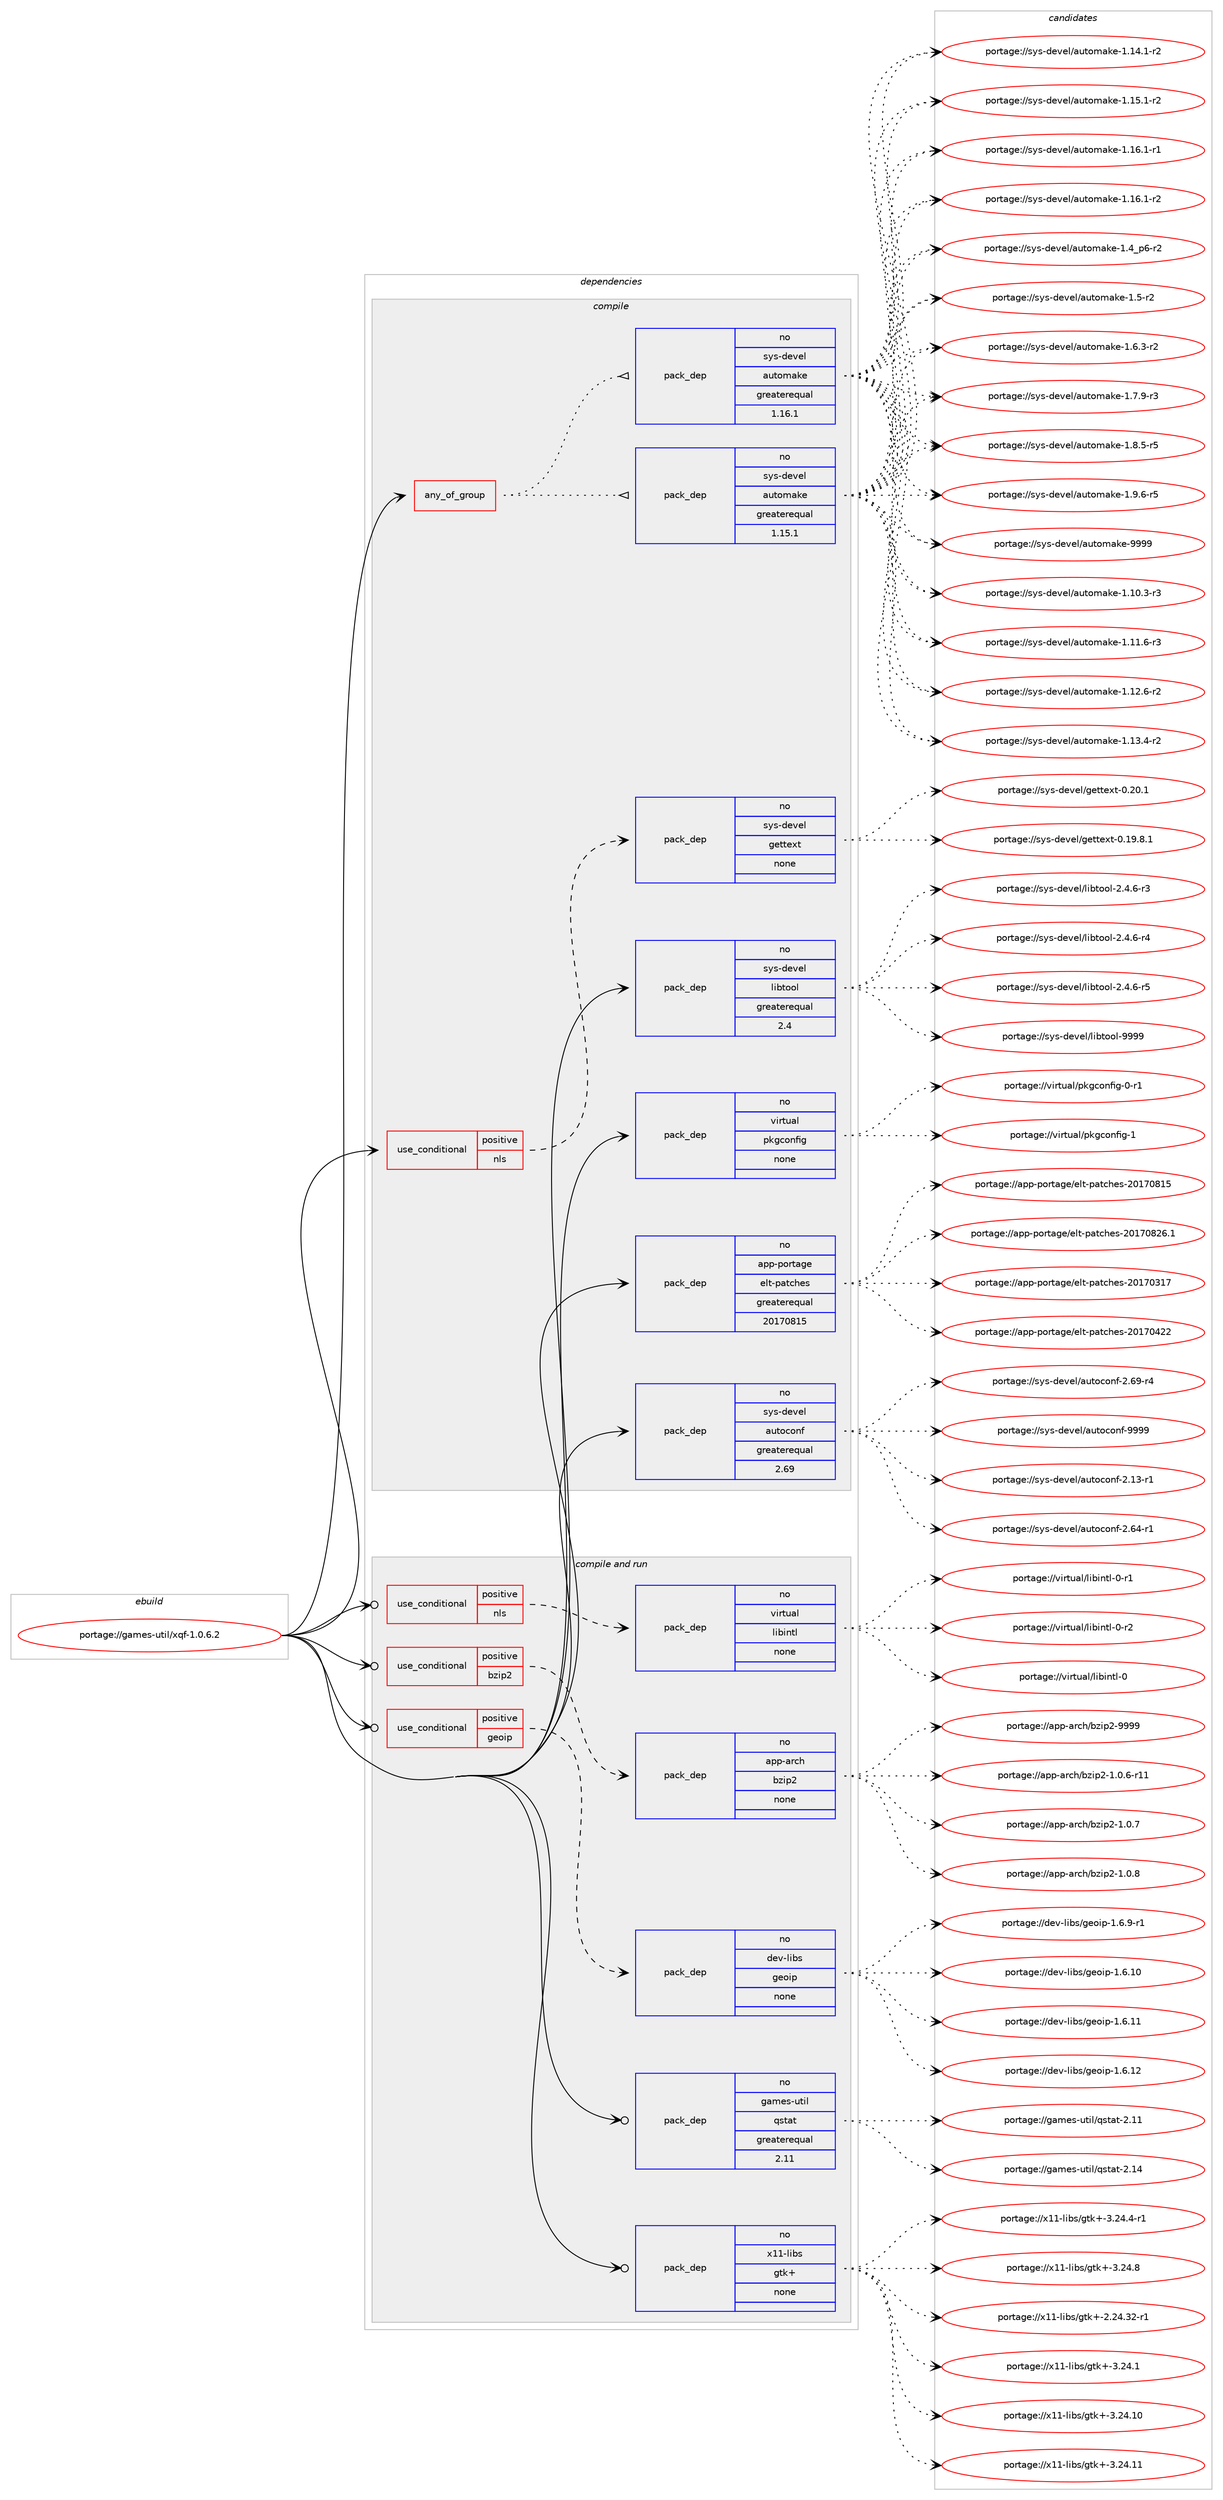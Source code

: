 digraph prolog {

# *************
# Graph options
# *************

newrank=true;
concentrate=true;
compound=true;
graph [rankdir=LR,fontname=Helvetica,fontsize=10,ranksep=1.5];#, ranksep=2.5, nodesep=0.2];
edge  [arrowhead=vee];
node  [fontname=Helvetica,fontsize=10];

# **********
# The ebuild
# **********

subgraph cluster_leftcol {
color=gray;
rank=same;
label=<<i>ebuild</i>>;
id [label="portage://games-util/xqf-1.0.6.2", color=red, width=4, href="../games-util/xqf-1.0.6.2.svg"];
}

# ****************
# The dependencies
# ****************

subgraph cluster_midcol {
color=gray;
label=<<i>dependencies</i>>;
subgraph cluster_compile {
fillcolor="#eeeeee";
style=filled;
label=<<i>compile</i>>;
subgraph any3971 {
dependency277865 [label=<<TABLE BORDER="0" CELLBORDER="1" CELLSPACING="0" CELLPADDING="4"><TR><TD CELLPADDING="10">any_of_group</TD></TR></TABLE>>, shape=none, color=red];subgraph pack199901 {
dependency277866 [label=<<TABLE BORDER="0" CELLBORDER="1" CELLSPACING="0" CELLPADDING="4" WIDTH="220"><TR><TD ROWSPAN="6" CELLPADDING="30">pack_dep</TD></TR><TR><TD WIDTH="110">no</TD></TR><TR><TD>sys-devel</TD></TR><TR><TD>automake</TD></TR><TR><TD>greaterequal</TD></TR><TR><TD>1.16.1</TD></TR></TABLE>>, shape=none, color=blue];
}
dependency277865:e -> dependency277866:w [weight=20,style="dotted",arrowhead="oinv"];
subgraph pack199902 {
dependency277867 [label=<<TABLE BORDER="0" CELLBORDER="1" CELLSPACING="0" CELLPADDING="4" WIDTH="220"><TR><TD ROWSPAN="6" CELLPADDING="30">pack_dep</TD></TR><TR><TD WIDTH="110">no</TD></TR><TR><TD>sys-devel</TD></TR><TR><TD>automake</TD></TR><TR><TD>greaterequal</TD></TR><TR><TD>1.15.1</TD></TR></TABLE>>, shape=none, color=blue];
}
dependency277865:e -> dependency277867:w [weight=20,style="dotted",arrowhead="oinv"];
}
id:e -> dependency277865:w [weight=20,style="solid",arrowhead="vee"];
subgraph cond73917 {
dependency277868 [label=<<TABLE BORDER="0" CELLBORDER="1" CELLSPACING="0" CELLPADDING="4"><TR><TD ROWSPAN="3" CELLPADDING="10">use_conditional</TD></TR><TR><TD>positive</TD></TR><TR><TD>nls</TD></TR></TABLE>>, shape=none, color=red];
subgraph pack199903 {
dependency277869 [label=<<TABLE BORDER="0" CELLBORDER="1" CELLSPACING="0" CELLPADDING="4" WIDTH="220"><TR><TD ROWSPAN="6" CELLPADDING="30">pack_dep</TD></TR><TR><TD WIDTH="110">no</TD></TR><TR><TD>sys-devel</TD></TR><TR><TD>gettext</TD></TR><TR><TD>none</TD></TR><TR><TD></TD></TR></TABLE>>, shape=none, color=blue];
}
dependency277868:e -> dependency277869:w [weight=20,style="dashed",arrowhead="vee"];
}
id:e -> dependency277868:w [weight=20,style="solid",arrowhead="vee"];
subgraph pack199904 {
dependency277870 [label=<<TABLE BORDER="0" CELLBORDER="1" CELLSPACING="0" CELLPADDING="4" WIDTH="220"><TR><TD ROWSPAN="6" CELLPADDING="30">pack_dep</TD></TR><TR><TD WIDTH="110">no</TD></TR><TR><TD>app-portage</TD></TR><TR><TD>elt-patches</TD></TR><TR><TD>greaterequal</TD></TR><TR><TD>20170815</TD></TR></TABLE>>, shape=none, color=blue];
}
id:e -> dependency277870:w [weight=20,style="solid",arrowhead="vee"];
subgraph pack199905 {
dependency277871 [label=<<TABLE BORDER="0" CELLBORDER="1" CELLSPACING="0" CELLPADDING="4" WIDTH="220"><TR><TD ROWSPAN="6" CELLPADDING="30">pack_dep</TD></TR><TR><TD WIDTH="110">no</TD></TR><TR><TD>sys-devel</TD></TR><TR><TD>autoconf</TD></TR><TR><TD>greaterequal</TD></TR><TR><TD>2.69</TD></TR></TABLE>>, shape=none, color=blue];
}
id:e -> dependency277871:w [weight=20,style="solid",arrowhead="vee"];
subgraph pack199906 {
dependency277872 [label=<<TABLE BORDER="0" CELLBORDER="1" CELLSPACING="0" CELLPADDING="4" WIDTH="220"><TR><TD ROWSPAN="6" CELLPADDING="30">pack_dep</TD></TR><TR><TD WIDTH="110">no</TD></TR><TR><TD>sys-devel</TD></TR><TR><TD>libtool</TD></TR><TR><TD>greaterequal</TD></TR><TR><TD>2.4</TD></TR></TABLE>>, shape=none, color=blue];
}
id:e -> dependency277872:w [weight=20,style="solid",arrowhead="vee"];
subgraph pack199907 {
dependency277873 [label=<<TABLE BORDER="0" CELLBORDER="1" CELLSPACING="0" CELLPADDING="4" WIDTH="220"><TR><TD ROWSPAN="6" CELLPADDING="30">pack_dep</TD></TR><TR><TD WIDTH="110">no</TD></TR><TR><TD>virtual</TD></TR><TR><TD>pkgconfig</TD></TR><TR><TD>none</TD></TR><TR><TD></TD></TR></TABLE>>, shape=none, color=blue];
}
id:e -> dependency277873:w [weight=20,style="solid",arrowhead="vee"];
}
subgraph cluster_compileandrun {
fillcolor="#eeeeee";
style=filled;
label=<<i>compile and run</i>>;
subgraph cond73918 {
dependency277874 [label=<<TABLE BORDER="0" CELLBORDER="1" CELLSPACING="0" CELLPADDING="4"><TR><TD ROWSPAN="3" CELLPADDING="10">use_conditional</TD></TR><TR><TD>positive</TD></TR><TR><TD>bzip2</TD></TR></TABLE>>, shape=none, color=red];
subgraph pack199908 {
dependency277875 [label=<<TABLE BORDER="0" CELLBORDER="1" CELLSPACING="0" CELLPADDING="4" WIDTH="220"><TR><TD ROWSPAN="6" CELLPADDING="30">pack_dep</TD></TR><TR><TD WIDTH="110">no</TD></TR><TR><TD>app-arch</TD></TR><TR><TD>bzip2</TD></TR><TR><TD>none</TD></TR><TR><TD></TD></TR></TABLE>>, shape=none, color=blue];
}
dependency277874:e -> dependency277875:w [weight=20,style="dashed",arrowhead="vee"];
}
id:e -> dependency277874:w [weight=20,style="solid",arrowhead="odotvee"];
subgraph cond73919 {
dependency277876 [label=<<TABLE BORDER="0" CELLBORDER="1" CELLSPACING="0" CELLPADDING="4"><TR><TD ROWSPAN="3" CELLPADDING="10">use_conditional</TD></TR><TR><TD>positive</TD></TR><TR><TD>geoip</TD></TR></TABLE>>, shape=none, color=red];
subgraph pack199909 {
dependency277877 [label=<<TABLE BORDER="0" CELLBORDER="1" CELLSPACING="0" CELLPADDING="4" WIDTH="220"><TR><TD ROWSPAN="6" CELLPADDING="30">pack_dep</TD></TR><TR><TD WIDTH="110">no</TD></TR><TR><TD>dev-libs</TD></TR><TR><TD>geoip</TD></TR><TR><TD>none</TD></TR><TR><TD></TD></TR></TABLE>>, shape=none, color=blue];
}
dependency277876:e -> dependency277877:w [weight=20,style="dashed",arrowhead="vee"];
}
id:e -> dependency277876:w [weight=20,style="solid",arrowhead="odotvee"];
subgraph cond73920 {
dependency277878 [label=<<TABLE BORDER="0" CELLBORDER="1" CELLSPACING="0" CELLPADDING="4"><TR><TD ROWSPAN="3" CELLPADDING="10">use_conditional</TD></TR><TR><TD>positive</TD></TR><TR><TD>nls</TD></TR></TABLE>>, shape=none, color=red];
subgraph pack199910 {
dependency277879 [label=<<TABLE BORDER="0" CELLBORDER="1" CELLSPACING="0" CELLPADDING="4" WIDTH="220"><TR><TD ROWSPAN="6" CELLPADDING="30">pack_dep</TD></TR><TR><TD WIDTH="110">no</TD></TR><TR><TD>virtual</TD></TR><TR><TD>libintl</TD></TR><TR><TD>none</TD></TR><TR><TD></TD></TR></TABLE>>, shape=none, color=blue];
}
dependency277878:e -> dependency277879:w [weight=20,style="dashed",arrowhead="vee"];
}
id:e -> dependency277878:w [weight=20,style="solid",arrowhead="odotvee"];
subgraph pack199911 {
dependency277880 [label=<<TABLE BORDER="0" CELLBORDER="1" CELLSPACING="0" CELLPADDING="4" WIDTH="220"><TR><TD ROWSPAN="6" CELLPADDING="30">pack_dep</TD></TR><TR><TD WIDTH="110">no</TD></TR><TR><TD>games-util</TD></TR><TR><TD>qstat</TD></TR><TR><TD>greaterequal</TD></TR><TR><TD>2.11</TD></TR></TABLE>>, shape=none, color=blue];
}
id:e -> dependency277880:w [weight=20,style="solid",arrowhead="odotvee"];
subgraph pack199912 {
dependency277881 [label=<<TABLE BORDER="0" CELLBORDER="1" CELLSPACING="0" CELLPADDING="4" WIDTH="220"><TR><TD ROWSPAN="6" CELLPADDING="30">pack_dep</TD></TR><TR><TD WIDTH="110">no</TD></TR><TR><TD>x11-libs</TD></TR><TR><TD>gtk+</TD></TR><TR><TD>none</TD></TR><TR><TD></TD></TR></TABLE>>, shape=none, color=blue];
}
id:e -> dependency277881:w [weight=20,style="solid",arrowhead="odotvee"];
}
subgraph cluster_run {
fillcolor="#eeeeee";
style=filled;
label=<<i>run</i>>;
}
}

# **************
# The candidates
# **************

subgraph cluster_choices {
rank=same;
color=gray;
label=<<i>candidates</i>>;

subgraph choice199901 {
color=black;
nodesep=1;
choiceportage11512111545100101118101108479711711611110997107101454946494846514511451 [label="portage://sys-devel/automake-1.10.3-r3", color=red, width=4,href="../sys-devel/automake-1.10.3-r3.svg"];
choiceportage11512111545100101118101108479711711611110997107101454946494946544511451 [label="portage://sys-devel/automake-1.11.6-r3", color=red, width=4,href="../sys-devel/automake-1.11.6-r3.svg"];
choiceportage11512111545100101118101108479711711611110997107101454946495046544511450 [label="portage://sys-devel/automake-1.12.6-r2", color=red, width=4,href="../sys-devel/automake-1.12.6-r2.svg"];
choiceportage11512111545100101118101108479711711611110997107101454946495146524511450 [label="portage://sys-devel/automake-1.13.4-r2", color=red, width=4,href="../sys-devel/automake-1.13.4-r2.svg"];
choiceportage11512111545100101118101108479711711611110997107101454946495246494511450 [label="portage://sys-devel/automake-1.14.1-r2", color=red, width=4,href="../sys-devel/automake-1.14.1-r2.svg"];
choiceportage11512111545100101118101108479711711611110997107101454946495346494511450 [label="portage://sys-devel/automake-1.15.1-r2", color=red, width=4,href="../sys-devel/automake-1.15.1-r2.svg"];
choiceportage11512111545100101118101108479711711611110997107101454946495446494511449 [label="portage://sys-devel/automake-1.16.1-r1", color=red, width=4,href="../sys-devel/automake-1.16.1-r1.svg"];
choiceportage11512111545100101118101108479711711611110997107101454946495446494511450 [label="portage://sys-devel/automake-1.16.1-r2", color=red, width=4,href="../sys-devel/automake-1.16.1-r2.svg"];
choiceportage115121115451001011181011084797117116111109971071014549465295112544511450 [label="portage://sys-devel/automake-1.4_p6-r2", color=red, width=4,href="../sys-devel/automake-1.4_p6-r2.svg"];
choiceportage11512111545100101118101108479711711611110997107101454946534511450 [label="portage://sys-devel/automake-1.5-r2", color=red, width=4,href="../sys-devel/automake-1.5-r2.svg"];
choiceportage115121115451001011181011084797117116111109971071014549465446514511450 [label="portage://sys-devel/automake-1.6.3-r2", color=red, width=4,href="../sys-devel/automake-1.6.3-r2.svg"];
choiceportage115121115451001011181011084797117116111109971071014549465546574511451 [label="portage://sys-devel/automake-1.7.9-r3", color=red, width=4,href="../sys-devel/automake-1.7.9-r3.svg"];
choiceportage115121115451001011181011084797117116111109971071014549465646534511453 [label="portage://sys-devel/automake-1.8.5-r5", color=red, width=4,href="../sys-devel/automake-1.8.5-r5.svg"];
choiceportage115121115451001011181011084797117116111109971071014549465746544511453 [label="portage://sys-devel/automake-1.9.6-r5", color=red, width=4,href="../sys-devel/automake-1.9.6-r5.svg"];
choiceportage115121115451001011181011084797117116111109971071014557575757 [label="portage://sys-devel/automake-9999", color=red, width=4,href="../sys-devel/automake-9999.svg"];
dependency277866:e -> choiceportage11512111545100101118101108479711711611110997107101454946494846514511451:w [style=dotted,weight="100"];
dependency277866:e -> choiceportage11512111545100101118101108479711711611110997107101454946494946544511451:w [style=dotted,weight="100"];
dependency277866:e -> choiceportage11512111545100101118101108479711711611110997107101454946495046544511450:w [style=dotted,weight="100"];
dependency277866:e -> choiceportage11512111545100101118101108479711711611110997107101454946495146524511450:w [style=dotted,weight="100"];
dependency277866:e -> choiceportage11512111545100101118101108479711711611110997107101454946495246494511450:w [style=dotted,weight="100"];
dependency277866:e -> choiceportage11512111545100101118101108479711711611110997107101454946495346494511450:w [style=dotted,weight="100"];
dependency277866:e -> choiceportage11512111545100101118101108479711711611110997107101454946495446494511449:w [style=dotted,weight="100"];
dependency277866:e -> choiceportage11512111545100101118101108479711711611110997107101454946495446494511450:w [style=dotted,weight="100"];
dependency277866:e -> choiceportage115121115451001011181011084797117116111109971071014549465295112544511450:w [style=dotted,weight="100"];
dependency277866:e -> choiceportage11512111545100101118101108479711711611110997107101454946534511450:w [style=dotted,weight="100"];
dependency277866:e -> choiceportage115121115451001011181011084797117116111109971071014549465446514511450:w [style=dotted,weight="100"];
dependency277866:e -> choiceportage115121115451001011181011084797117116111109971071014549465546574511451:w [style=dotted,weight="100"];
dependency277866:e -> choiceportage115121115451001011181011084797117116111109971071014549465646534511453:w [style=dotted,weight="100"];
dependency277866:e -> choiceportage115121115451001011181011084797117116111109971071014549465746544511453:w [style=dotted,weight="100"];
dependency277866:e -> choiceportage115121115451001011181011084797117116111109971071014557575757:w [style=dotted,weight="100"];
}
subgraph choice199902 {
color=black;
nodesep=1;
choiceportage11512111545100101118101108479711711611110997107101454946494846514511451 [label="portage://sys-devel/automake-1.10.3-r3", color=red, width=4,href="../sys-devel/automake-1.10.3-r3.svg"];
choiceportage11512111545100101118101108479711711611110997107101454946494946544511451 [label="portage://sys-devel/automake-1.11.6-r3", color=red, width=4,href="../sys-devel/automake-1.11.6-r3.svg"];
choiceportage11512111545100101118101108479711711611110997107101454946495046544511450 [label="portage://sys-devel/automake-1.12.6-r2", color=red, width=4,href="../sys-devel/automake-1.12.6-r2.svg"];
choiceportage11512111545100101118101108479711711611110997107101454946495146524511450 [label="portage://sys-devel/automake-1.13.4-r2", color=red, width=4,href="../sys-devel/automake-1.13.4-r2.svg"];
choiceportage11512111545100101118101108479711711611110997107101454946495246494511450 [label="portage://sys-devel/automake-1.14.1-r2", color=red, width=4,href="../sys-devel/automake-1.14.1-r2.svg"];
choiceportage11512111545100101118101108479711711611110997107101454946495346494511450 [label="portage://sys-devel/automake-1.15.1-r2", color=red, width=4,href="../sys-devel/automake-1.15.1-r2.svg"];
choiceportage11512111545100101118101108479711711611110997107101454946495446494511449 [label="portage://sys-devel/automake-1.16.1-r1", color=red, width=4,href="../sys-devel/automake-1.16.1-r1.svg"];
choiceportage11512111545100101118101108479711711611110997107101454946495446494511450 [label="portage://sys-devel/automake-1.16.1-r2", color=red, width=4,href="../sys-devel/automake-1.16.1-r2.svg"];
choiceportage115121115451001011181011084797117116111109971071014549465295112544511450 [label="portage://sys-devel/automake-1.4_p6-r2", color=red, width=4,href="../sys-devel/automake-1.4_p6-r2.svg"];
choiceportage11512111545100101118101108479711711611110997107101454946534511450 [label="portage://sys-devel/automake-1.5-r2", color=red, width=4,href="../sys-devel/automake-1.5-r2.svg"];
choiceportage115121115451001011181011084797117116111109971071014549465446514511450 [label="portage://sys-devel/automake-1.6.3-r2", color=red, width=4,href="../sys-devel/automake-1.6.3-r2.svg"];
choiceportage115121115451001011181011084797117116111109971071014549465546574511451 [label="portage://sys-devel/automake-1.7.9-r3", color=red, width=4,href="../sys-devel/automake-1.7.9-r3.svg"];
choiceportage115121115451001011181011084797117116111109971071014549465646534511453 [label="portage://sys-devel/automake-1.8.5-r5", color=red, width=4,href="../sys-devel/automake-1.8.5-r5.svg"];
choiceportage115121115451001011181011084797117116111109971071014549465746544511453 [label="portage://sys-devel/automake-1.9.6-r5", color=red, width=4,href="../sys-devel/automake-1.9.6-r5.svg"];
choiceportage115121115451001011181011084797117116111109971071014557575757 [label="portage://sys-devel/automake-9999", color=red, width=4,href="../sys-devel/automake-9999.svg"];
dependency277867:e -> choiceportage11512111545100101118101108479711711611110997107101454946494846514511451:w [style=dotted,weight="100"];
dependency277867:e -> choiceportage11512111545100101118101108479711711611110997107101454946494946544511451:w [style=dotted,weight="100"];
dependency277867:e -> choiceportage11512111545100101118101108479711711611110997107101454946495046544511450:w [style=dotted,weight="100"];
dependency277867:e -> choiceportage11512111545100101118101108479711711611110997107101454946495146524511450:w [style=dotted,weight="100"];
dependency277867:e -> choiceportage11512111545100101118101108479711711611110997107101454946495246494511450:w [style=dotted,weight="100"];
dependency277867:e -> choiceportage11512111545100101118101108479711711611110997107101454946495346494511450:w [style=dotted,weight="100"];
dependency277867:e -> choiceportage11512111545100101118101108479711711611110997107101454946495446494511449:w [style=dotted,weight="100"];
dependency277867:e -> choiceportage11512111545100101118101108479711711611110997107101454946495446494511450:w [style=dotted,weight="100"];
dependency277867:e -> choiceportage115121115451001011181011084797117116111109971071014549465295112544511450:w [style=dotted,weight="100"];
dependency277867:e -> choiceportage11512111545100101118101108479711711611110997107101454946534511450:w [style=dotted,weight="100"];
dependency277867:e -> choiceportage115121115451001011181011084797117116111109971071014549465446514511450:w [style=dotted,weight="100"];
dependency277867:e -> choiceportage115121115451001011181011084797117116111109971071014549465546574511451:w [style=dotted,weight="100"];
dependency277867:e -> choiceportage115121115451001011181011084797117116111109971071014549465646534511453:w [style=dotted,weight="100"];
dependency277867:e -> choiceportage115121115451001011181011084797117116111109971071014549465746544511453:w [style=dotted,weight="100"];
dependency277867:e -> choiceportage115121115451001011181011084797117116111109971071014557575757:w [style=dotted,weight="100"];
}
subgraph choice199903 {
color=black;
nodesep=1;
choiceportage1151211154510010111810110847103101116116101120116454846495746564649 [label="portage://sys-devel/gettext-0.19.8.1", color=red, width=4,href="../sys-devel/gettext-0.19.8.1.svg"];
choiceportage115121115451001011181011084710310111611610112011645484650484649 [label="portage://sys-devel/gettext-0.20.1", color=red, width=4,href="../sys-devel/gettext-0.20.1.svg"];
dependency277869:e -> choiceportage1151211154510010111810110847103101116116101120116454846495746564649:w [style=dotted,weight="100"];
dependency277869:e -> choiceportage115121115451001011181011084710310111611610112011645484650484649:w [style=dotted,weight="100"];
}
subgraph choice199904 {
color=black;
nodesep=1;
choiceportage97112112451121111141169710310147101108116451129711699104101115455048495548514955 [label="portage://app-portage/elt-patches-20170317", color=red, width=4,href="../app-portage/elt-patches-20170317.svg"];
choiceportage97112112451121111141169710310147101108116451129711699104101115455048495548525050 [label="portage://app-portage/elt-patches-20170422", color=red, width=4,href="../app-portage/elt-patches-20170422.svg"];
choiceportage97112112451121111141169710310147101108116451129711699104101115455048495548564953 [label="portage://app-portage/elt-patches-20170815", color=red, width=4,href="../app-portage/elt-patches-20170815.svg"];
choiceportage971121124511211111411697103101471011081164511297116991041011154550484955485650544649 [label="portage://app-portage/elt-patches-20170826.1", color=red, width=4,href="../app-portage/elt-patches-20170826.1.svg"];
dependency277870:e -> choiceportage97112112451121111141169710310147101108116451129711699104101115455048495548514955:w [style=dotted,weight="100"];
dependency277870:e -> choiceportage97112112451121111141169710310147101108116451129711699104101115455048495548525050:w [style=dotted,weight="100"];
dependency277870:e -> choiceportage97112112451121111141169710310147101108116451129711699104101115455048495548564953:w [style=dotted,weight="100"];
dependency277870:e -> choiceportage971121124511211111411697103101471011081164511297116991041011154550484955485650544649:w [style=dotted,weight="100"];
}
subgraph choice199905 {
color=black;
nodesep=1;
choiceportage1151211154510010111810110847971171161119911111010245504649514511449 [label="portage://sys-devel/autoconf-2.13-r1", color=red, width=4,href="../sys-devel/autoconf-2.13-r1.svg"];
choiceportage1151211154510010111810110847971171161119911111010245504654524511449 [label="portage://sys-devel/autoconf-2.64-r1", color=red, width=4,href="../sys-devel/autoconf-2.64-r1.svg"];
choiceportage1151211154510010111810110847971171161119911111010245504654574511452 [label="portage://sys-devel/autoconf-2.69-r4", color=red, width=4,href="../sys-devel/autoconf-2.69-r4.svg"];
choiceportage115121115451001011181011084797117116111991111101024557575757 [label="portage://sys-devel/autoconf-9999", color=red, width=4,href="../sys-devel/autoconf-9999.svg"];
dependency277871:e -> choiceportage1151211154510010111810110847971171161119911111010245504649514511449:w [style=dotted,weight="100"];
dependency277871:e -> choiceportage1151211154510010111810110847971171161119911111010245504654524511449:w [style=dotted,weight="100"];
dependency277871:e -> choiceportage1151211154510010111810110847971171161119911111010245504654574511452:w [style=dotted,weight="100"];
dependency277871:e -> choiceportage115121115451001011181011084797117116111991111101024557575757:w [style=dotted,weight="100"];
}
subgraph choice199906 {
color=black;
nodesep=1;
choiceportage1151211154510010111810110847108105981161111111084550465246544511451 [label="portage://sys-devel/libtool-2.4.6-r3", color=red, width=4,href="../sys-devel/libtool-2.4.6-r3.svg"];
choiceportage1151211154510010111810110847108105981161111111084550465246544511452 [label="portage://sys-devel/libtool-2.4.6-r4", color=red, width=4,href="../sys-devel/libtool-2.4.6-r4.svg"];
choiceportage1151211154510010111810110847108105981161111111084550465246544511453 [label="portage://sys-devel/libtool-2.4.6-r5", color=red, width=4,href="../sys-devel/libtool-2.4.6-r5.svg"];
choiceportage1151211154510010111810110847108105981161111111084557575757 [label="portage://sys-devel/libtool-9999", color=red, width=4,href="../sys-devel/libtool-9999.svg"];
dependency277872:e -> choiceportage1151211154510010111810110847108105981161111111084550465246544511451:w [style=dotted,weight="100"];
dependency277872:e -> choiceportage1151211154510010111810110847108105981161111111084550465246544511452:w [style=dotted,weight="100"];
dependency277872:e -> choiceportage1151211154510010111810110847108105981161111111084550465246544511453:w [style=dotted,weight="100"];
dependency277872:e -> choiceportage1151211154510010111810110847108105981161111111084557575757:w [style=dotted,weight="100"];
}
subgraph choice199907 {
color=black;
nodesep=1;
choiceportage11810511411611797108471121071039911111010210510345484511449 [label="portage://virtual/pkgconfig-0-r1", color=red, width=4,href="../virtual/pkgconfig-0-r1.svg"];
choiceportage1181051141161179710847112107103991111101021051034549 [label="portage://virtual/pkgconfig-1", color=red, width=4,href="../virtual/pkgconfig-1.svg"];
dependency277873:e -> choiceportage11810511411611797108471121071039911111010210510345484511449:w [style=dotted,weight="100"];
dependency277873:e -> choiceportage1181051141161179710847112107103991111101021051034549:w [style=dotted,weight="100"];
}
subgraph choice199908 {
color=black;
nodesep=1;
choiceportage97112112459711499104479812210511250454946484654451144949 [label="portage://app-arch/bzip2-1.0.6-r11", color=red, width=4,href="../app-arch/bzip2-1.0.6-r11.svg"];
choiceportage97112112459711499104479812210511250454946484655 [label="portage://app-arch/bzip2-1.0.7", color=red, width=4,href="../app-arch/bzip2-1.0.7.svg"];
choiceportage97112112459711499104479812210511250454946484656 [label="portage://app-arch/bzip2-1.0.8", color=red, width=4,href="../app-arch/bzip2-1.0.8.svg"];
choiceportage971121124597114991044798122105112504557575757 [label="portage://app-arch/bzip2-9999", color=red, width=4,href="../app-arch/bzip2-9999.svg"];
dependency277875:e -> choiceportage97112112459711499104479812210511250454946484654451144949:w [style=dotted,weight="100"];
dependency277875:e -> choiceportage97112112459711499104479812210511250454946484655:w [style=dotted,weight="100"];
dependency277875:e -> choiceportage97112112459711499104479812210511250454946484656:w [style=dotted,weight="100"];
dependency277875:e -> choiceportage971121124597114991044798122105112504557575757:w [style=dotted,weight="100"];
}
subgraph choice199909 {
color=black;
nodesep=1;
choiceportage10010111845108105981154710310111110511245494654464948 [label="portage://dev-libs/geoip-1.6.10", color=red, width=4,href="../dev-libs/geoip-1.6.10.svg"];
choiceportage10010111845108105981154710310111110511245494654464949 [label="portage://dev-libs/geoip-1.6.11", color=red, width=4,href="../dev-libs/geoip-1.6.11.svg"];
choiceportage10010111845108105981154710310111110511245494654464950 [label="portage://dev-libs/geoip-1.6.12", color=red, width=4,href="../dev-libs/geoip-1.6.12.svg"];
choiceportage1001011184510810598115471031011111051124549465446574511449 [label="portage://dev-libs/geoip-1.6.9-r1", color=red, width=4,href="../dev-libs/geoip-1.6.9-r1.svg"];
dependency277877:e -> choiceportage10010111845108105981154710310111110511245494654464948:w [style=dotted,weight="100"];
dependency277877:e -> choiceportage10010111845108105981154710310111110511245494654464949:w [style=dotted,weight="100"];
dependency277877:e -> choiceportage10010111845108105981154710310111110511245494654464950:w [style=dotted,weight="100"];
dependency277877:e -> choiceportage1001011184510810598115471031011111051124549465446574511449:w [style=dotted,weight="100"];
}
subgraph choice199910 {
color=black;
nodesep=1;
choiceportage1181051141161179710847108105981051101161084548 [label="portage://virtual/libintl-0", color=red, width=4,href="../virtual/libintl-0.svg"];
choiceportage11810511411611797108471081059810511011610845484511449 [label="portage://virtual/libintl-0-r1", color=red, width=4,href="../virtual/libintl-0-r1.svg"];
choiceportage11810511411611797108471081059810511011610845484511450 [label="portage://virtual/libintl-0-r2", color=red, width=4,href="../virtual/libintl-0-r2.svg"];
dependency277879:e -> choiceportage1181051141161179710847108105981051101161084548:w [style=dotted,weight="100"];
dependency277879:e -> choiceportage11810511411611797108471081059810511011610845484511449:w [style=dotted,weight="100"];
dependency277879:e -> choiceportage11810511411611797108471081059810511011610845484511450:w [style=dotted,weight="100"];
}
subgraph choice199911 {
color=black;
nodesep=1;
choiceportage103971091011154511711610510847113115116971164550464949 [label="portage://games-util/qstat-2.11", color=red, width=4,href="../games-util/qstat-2.11.svg"];
choiceportage103971091011154511711610510847113115116971164550464952 [label="portage://games-util/qstat-2.14", color=red, width=4,href="../games-util/qstat-2.14.svg"];
dependency277880:e -> choiceportage103971091011154511711610510847113115116971164550464949:w [style=dotted,weight="100"];
dependency277880:e -> choiceportage103971091011154511711610510847113115116971164550464952:w [style=dotted,weight="100"];
}
subgraph choice199912 {
color=black;
nodesep=1;
choiceportage12049494510810598115471031161074345504650524651504511449 [label="portage://x11-libs/gtk+-2.24.32-r1", color=red, width=4,href="../x11-libs/gtk+-2.24.32-r1.svg"];
choiceportage12049494510810598115471031161074345514650524649 [label="portage://x11-libs/gtk+-3.24.1", color=red, width=4,href="../x11-libs/gtk+-3.24.1.svg"];
choiceportage1204949451081059811547103116107434551465052464948 [label="portage://x11-libs/gtk+-3.24.10", color=red, width=4,href="../x11-libs/gtk+-3.24.10.svg"];
choiceportage1204949451081059811547103116107434551465052464949 [label="portage://x11-libs/gtk+-3.24.11", color=red, width=4,href="../x11-libs/gtk+-3.24.11.svg"];
choiceportage120494945108105981154710311610743455146505246524511449 [label="portage://x11-libs/gtk+-3.24.4-r1", color=red, width=4,href="../x11-libs/gtk+-3.24.4-r1.svg"];
choiceportage12049494510810598115471031161074345514650524656 [label="portage://x11-libs/gtk+-3.24.8", color=red, width=4,href="../x11-libs/gtk+-3.24.8.svg"];
dependency277881:e -> choiceportage12049494510810598115471031161074345504650524651504511449:w [style=dotted,weight="100"];
dependency277881:e -> choiceportage12049494510810598115471031161074345514650524649:w [style=dotted,weight="100"];
dependency277881:e -> choiceportage1204949451081059811547103116107434551465052464948:w [style=dotted,weight="100"];
dependency277881:e -> choiceportage1204949451081059811547103116107434551465052464949:w [style=dotted,weight="100"];
dependency277881:e -> choiceportage120494945108105981154710311610743455146505246524511449:w [style=dotted,weight="100"];
dependency277881:e -> choiceportage12049494510810598115471031161074345514650524656:w [style=dotted,weight="100"];
}
}

}
